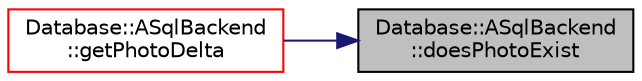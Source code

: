 digraph "Database::ASqlBackend::doesPhotoExist"
{
 // LATEX_PDF_SIZE
  edge [fontname="Helvetica",fontsize="10",labelfontname="Helvetica",labelfontsize="10"];
  node [fontname="Helvetica",fontsize="10",shape=record];
  rankdir="RL";
  Node1 [label="Database::ASqlBackend\l::doesPhotoExist",height=0.2,width=0.4,color="black", fillcolor="grey75", style="filled", fontcolor="black",tooltip="check if"];
  Node1 -> Node2 [dir="back",color="midnightblue",fontsize="10",style="solid",fontname="Helvetica"];
  Node2 [label="Database::ASqlBackend\l::getPhotoDelta",height=0.2,width=0.4,color="red", fillcolor="white", style="filled",URL="$class_database_1_1_a_sql_backend.html#a8e8f34e5b5f23ed598c300c572765ff7",tooltip=" "];
}

